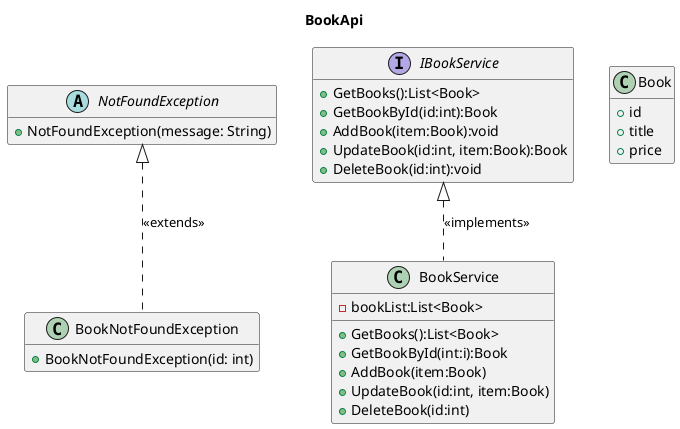 @startuml 
title BookApi

class Book{
    +id
    +title
    +price
}

abstract class NotFoundException {
    +NotFoundException(message: String)
}

class BookNotFoundException {
    +BookNotFoundException(id: int)
}

class BookService
{
    -bookList:List<Book>
    +GetBooks():List<Book>
    +GetBookById(int:i):Book
    +AddBook(item:Book)
    +UpdateBook(id:int, item:Book)
    +DeleteBook(id:int)
    
}

interface IBookService
{
    +GetBooks():List<Book>
    +GetBookById(id:int):Book
    +AddBook(item:Book):void
    +UpdateBook(id:int, item:Book):Book
    +DeleteBook(id:int):void
}

BookService .up.|> IBookService : "<<implements>>"
BookNotFoundException .up.|> NotFoundException : "<<extends>>"
hide empty members